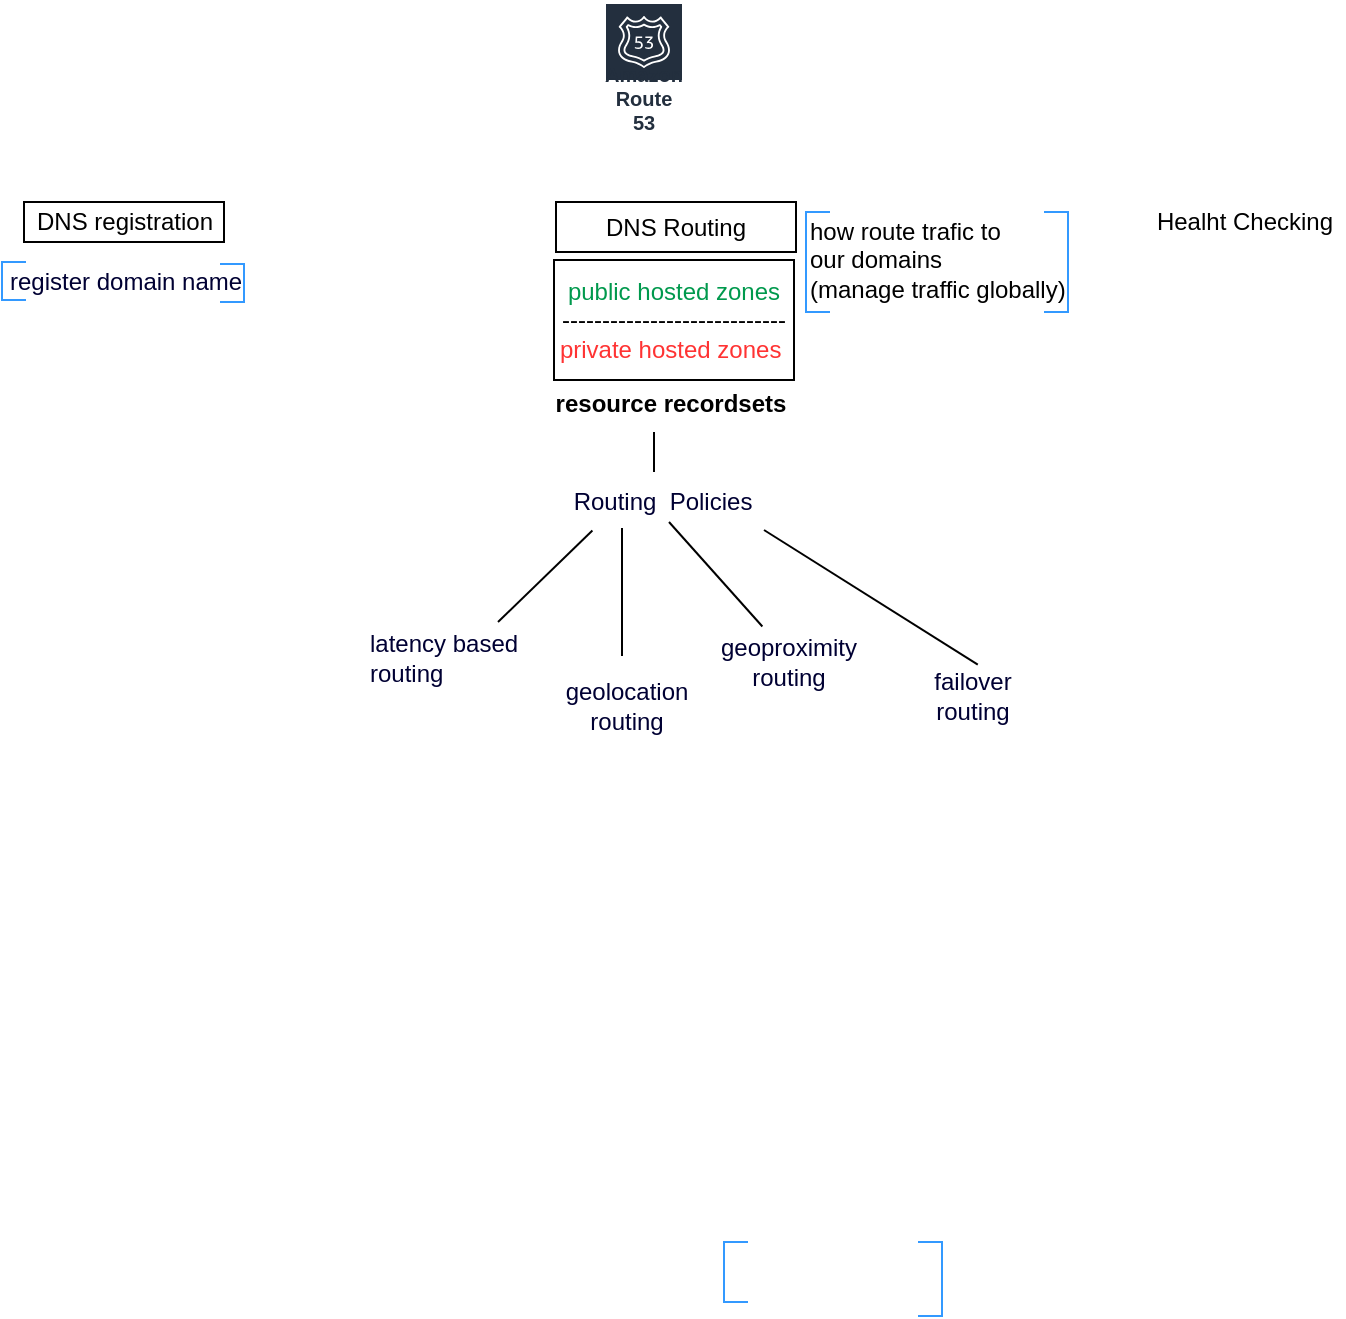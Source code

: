 <mxfile version="20.0.1" type="github">
  <diagram id="7hqPSPKScotGYTefbX5v" name="Page-1">
    <mxGraphModel dx="877" dy="519" grid="1" gridSize="10" guides="1" tooltips="1" connect="1" arrows="1" fold="1" page="1" pageScale="1" pageWidth="1169" pageHeight="827" math="0" shadow="0">
      <root>
        <mxCell id="0" />
        <mxCell id="1" parent="0" />
        <mxCell id="LuacaKuUAbjQaWSRHdwC-1" value="Amazon Route 53" style="sketch=0;outlineConnect=0;fontColor=#232F3E;gradientColor=none;strokeColor=#ffffff;fillColor=#232F3E;dashed=0;verticalLabelPosition=middle;verticalAlign=bottom;align=center;html=1;whiteSpace=wrap;fontSize=10;fontStyle=1;spacing=3;shape=mxgraph.aws4.productIcon;prIcon=mxgraph.aws4.route_53;" vertex="1" parent="1">
          <mxGeometry x="330" y="30" width="40" height="70" as="geometry" />
        </mxCell>
        <mxCell id="LuacaKuUAbjQaWSRHdwC-3" value="DNS registration" style="text;html=1;align=center;verticalAlign=middle;resizable=0;points=[];autosize=1;strokeColor=default;fillColor=none;" vertex="1" parent="1">
          <mxGeometry x="40" y="130" width="100" height="20" as="geometry" />
        </mxCell>
        <mxCell id="LuacaKuUAbjQaWSRHdwC-5" value="Healht Checking" style="text;html=1;align=center;verticalAlign=middle;resizable=0;points=[];autosize=1;strokeColor=none;fillColor=none;" vertex="1" parent="1">
          <mxGeometry x="600" y="130" width="100" height="20" as="geometry" />
        </mxCell>
        <mxCell id="LuacaKuUAbjQaWSRHdwC-6" value="&lt;b&gt;resource recordsets&lt;/b&gt;" style="text;html=1;align=center;verticalAlign=middle;resizable=0;points=[];autosize=1;strokeColor=none;fillColor=none;" vertex="1" parent="1">
          <mxGeometry x="298" y="221" width="130" height="20" as="geometry" />
        </mxCell>
        <mxCell id="LuacaKuUAbjQaWSRHdwC-10" value="" style="strokeWidth=1;html=1;shape=mxgraph.flowchart.annotation_1;align=left;pointerEvents=1;fontColor=#000033;fillColor=none;strokeColor=#3399FF;" vertex="1" parent="1">
          <mxGeometry x="431" y="135" width="12" height="50" as="geometry" />
        </mxCell>
        <mxCell id="LuacaKuUAbjQaWSRHdwC-11" value="" style="strokeWidth=1;html=1;shape=mxgraph.flowchart.annotation_1;align=left;pointerEvents=1;fontColor=#000033;fillColor=none;direction=west;strokeColor=#3399FF;" vertex="1" parent="1">
          <mxGeometry x="550" y="135" width="12" height="50" as="geometry" />
        </mxCell>
        <mxCell id="LuacaKuUAbjQaWSRHdwC-12" value="how route trafic to &lt;br&gt;our domains&lt;br&gt;(manage traffic globally)" style="text;html=1;align=left;verticalAlign=middle;resizable=0;points=[];autosize=1;strokeColor=none;fillColor=none;fontSize=12;" vertex="1" parent="1">
          <mxGeometry x="431" y="133.5" width="140" height="50" as="geometry" />
        </mxCell>
        <mxCell id="LuacaKuUAbjQaWSRHdwC-22" value="&lt;font color=&quot;#00994d&quot;&gt;public hosted zones&lt;/font&gt;&lt;br&gt;----------------------------&lt;br&gt;&lt;font color=&quot;#ff3333&quot;&gt;private hosted zones&lt;/font&gt;&amp;nbsp;" style="rounded=0;whiteSpace=wrap;html=1;" vertex="1" parent="1">
          <mxGeometry x="305" y="159" width="120" height="60" as="geometry" />
        </mxCell>
        <mxCell id="LuacaKuUAbjQaWSRHdwC-23" value="register domain name" style="text;html=1;align=left;verticalAlign=middle;resizable=0;points=[];autosize=1;strokeColor=none;fillColor=none;fontSize=12;fontColor=#000033;" vertex="1" parent="1">
          <mxGeometry x="31" y="160" width="130" height="20" as="geometry" />
        </mxCell>
        <mxCell id="LuacaKuUAbjQaWSRHdwC-24" value="" style="strokeWidth=1;html=1;shape=mxgraph.flowchart.annotation_1;align=left;pointerEvents=1;fontColor=#000033;fillColor=none;strokeColor=#3399FF;" vertex="1" parent="1">
          <mxGeometry x="29" y="160" width="12" height="19" as="geometry" />
        </mxCell>
        <mxCell id="LuacaKuUAbjQaWSRHdwC-25" value="" style="strokeWidth=1;html=1;shape=mxgraph.flowchart.annotation_1;align=left;pointerEvents=1;fontColor=#000033;fillColor=none;direction=west;strokeColor=#3399FF;" vertex="1" parent="1">
          <mxGeometry x="138" y="161" width="12" height="19" as="geometry" />
        </mxCell>
        <mxCell id="LuacaKuUAbjQaWSRHdwC-26" value="&lt;span style=&quot;color: rgb(0, 0, 0);&quot;&gt;DNS Routing&lt;/span&gt;" style="rounded=0;whiteSpace=wrap;html=1;fontColor=#00994D;" vertex="1" parent="1">
          <mxGeometry x="306" y="130" width="120" height="25" as="geometry" />
        </mxCell>
        <mxCell id="LuacaKuUAbjQaWSRHdwC-27" value="" style="strokeWidth=1;html=1;shape=mxgraph.flowchart.annotation_1;align=left;pointerEvents=1;fontColor=#000033;fillColor=none;strokeColor=#3399FF;" vertex="1" parent="1">
          <mxGeometry x="390" y="650" width="12" height="30" as="geometry" />
        </mxCell>
        <mxCell id="LuacaKuUAbjQaWSRHdwC-28" value="" style="strokeWidth=1;html=1;shape=mxgraph.flowchart.annotation_1;align=left;pointerEvents=1;fontColor=#000033;fillColor=none;direction=west;strokeColor=#3399FF;" vertex="1" parent="1">
          <mxGeometry x="487" y="650" width="12" height="37" as="geometry" />
        </mxCell>
        <mxCell id="LuacaKuUAbjQaWSRHdwC-32" value="Routing&amp;nbsp; Policies" style="text;html=1;align=center;verticalAlign=middle;resizable=0;points=[];autosize=1;strokeColor=none;fillColor=none;fontColor=#000033;" vertex="1" parent="1">
          <mxGeometry x="309" y="270" width="100" height="20" as="geometry" />
        </mxCell>
        <mxCell id="LuacaKuUAbjQaWSRHdwC-33" value="" style="endArrow=none;html=1;rounded=0;fontColor=#000033;" edge="1" parent="1">
          <mxGeometry width="50" height="50" relative="1" as="geometry">
            <mxPoint x="355" y="265" as="sourcePoint" />
            <mxPoint x="355" y="245" as="targetPoint" />
          </mxGeometry>
        </mxCell>
        <mxCell id="LuacaKuUAbjQaWSRHdwC-36" value="latency based &lt;br&gt;routing" style="text;html=1;align=left;verticalAlign=middle;resizable=0;points=[];autosize=1;strokeColor=none;fillColor=none;fontColor=#000033;" vertex="1" parent="1">
          <mxGeometry x="211" y="343" width="90" height="30" as="geometry" />
        </mxCell>
        <mxCell id="LuacaKuUAbjQaWSRHdwC-40" value="" style="endArrow=none;html=1;rounded=0;fontColor=#000033;entryX=0.282;entryY=1.214;entryDx=0;entryDy=0;entryPerimeter=0;" edge="1" parent="1">
          <mxGeometry width="50" height="50" relative="1" as="geometry">
            <mxPoint x="277" y="340" as="sourcePoint" />
            <mxPoint x="324.2" y="294.28" as="targetPoint" />
          </mxGeometry>
        </mxCell>
        <mxCell id="LuacaKuUAbjQaWSRHdwC-42" value="geolocation&lt;br&gt;routing" style="text;html=1;align=center;verticalAlign=middle;resizable=0;points=[];autosize=1;strokeColor=none;fillColor=none;fontColor=#000033;" vertex="1" parent="1">
          <mxGeometry x="301" y="367" width="80" height="30" as="geometry" />
        </mxCell>
        <mxCell id="LuacaKuUAbjQaWSRHdwC-43" value="geoproximity&lt;br&gt;routing" style="text;html=1;align=center;verticalAlign=middle;resizable=0;points=[];autosize=1;strokeColor=none;fillColor=none;fontColor=#000033;" vertex="1" parent="1">
          <mxGeometry x="382" y="345" width="80" height="30" as="geometry" />
        </mxCell>
        <mxCell id="LuacaKuUAbjQaWSRHdwC-44" value="" style="endArrow=none;html=1;rounded=0;fontColor=#000033;" edge="1" parent="1">
          <mxGeometry width="50" height="50" relative="1" as="geometry">
            <mxPoint x="339" y="357" as="sourcePoint" />
            <mxPoint x="339" y="293" as="targetPoint" />
          </mxGeometry>
        </mxCell>
        <mxCell id="LuacaKuUAbjQaWSRHdwC-45" value="" style="endArrow=none;html=1;rounded=0;fontColor=#000033;exitX=0.34;exitY=-0.091;exitDx=0;exitDy=0;exitPerimeter=0;" edge="1" parent="1" source="LuacaKuUAbjQaWSRHdwC-43">
          <mxGeometry width="50" height="50" relative="1" as="geometry">
            <mxPoint x="362.5" y="343" as="sourcePoint" />
            <mxPoint x="362.5" y="290" as="targetPoint" />
          </mxGeometry>
        </mxCell>
        <mxCell id="LuacaKuUAbjQaWSRHdwC-46" value="" style="endArrow=none;html=1;rounded=0;fontColor=#000033;exitX=0.558;exitY=-0.024;exitDx=0;exitDy=0;exitPerimeter=0;" edge="1" parent="1" source="LuacaKuUAbjQaWSRHdwC-47">
          <mxGeometry width="50" height="50" relative="1" as="geometry">
            <mxPoint x="540" y="350" as="sourcePoint" />
            <mxPoint x="410" y="294" as="targetPoint" />
          </mxGeometry>
        </mxCell>
        <mxCell id="LuacaKuUAbjQaWSRHdwC-47" value="failover &lt;br&gt;routing" style="text;html=1;align=center;verticalAlign=middle;resizable=0;points=[];autosize=1;strokeColor=none;fillColor=none;fontColor=#000033;" vertex="1" parent="1">
          <mxGeometry x="489" y="362" width="50" height="30" as="geometry" />
        </mxCell>
      </root>
    </mxGraphModel>
  </diagram>
</mxfile>
